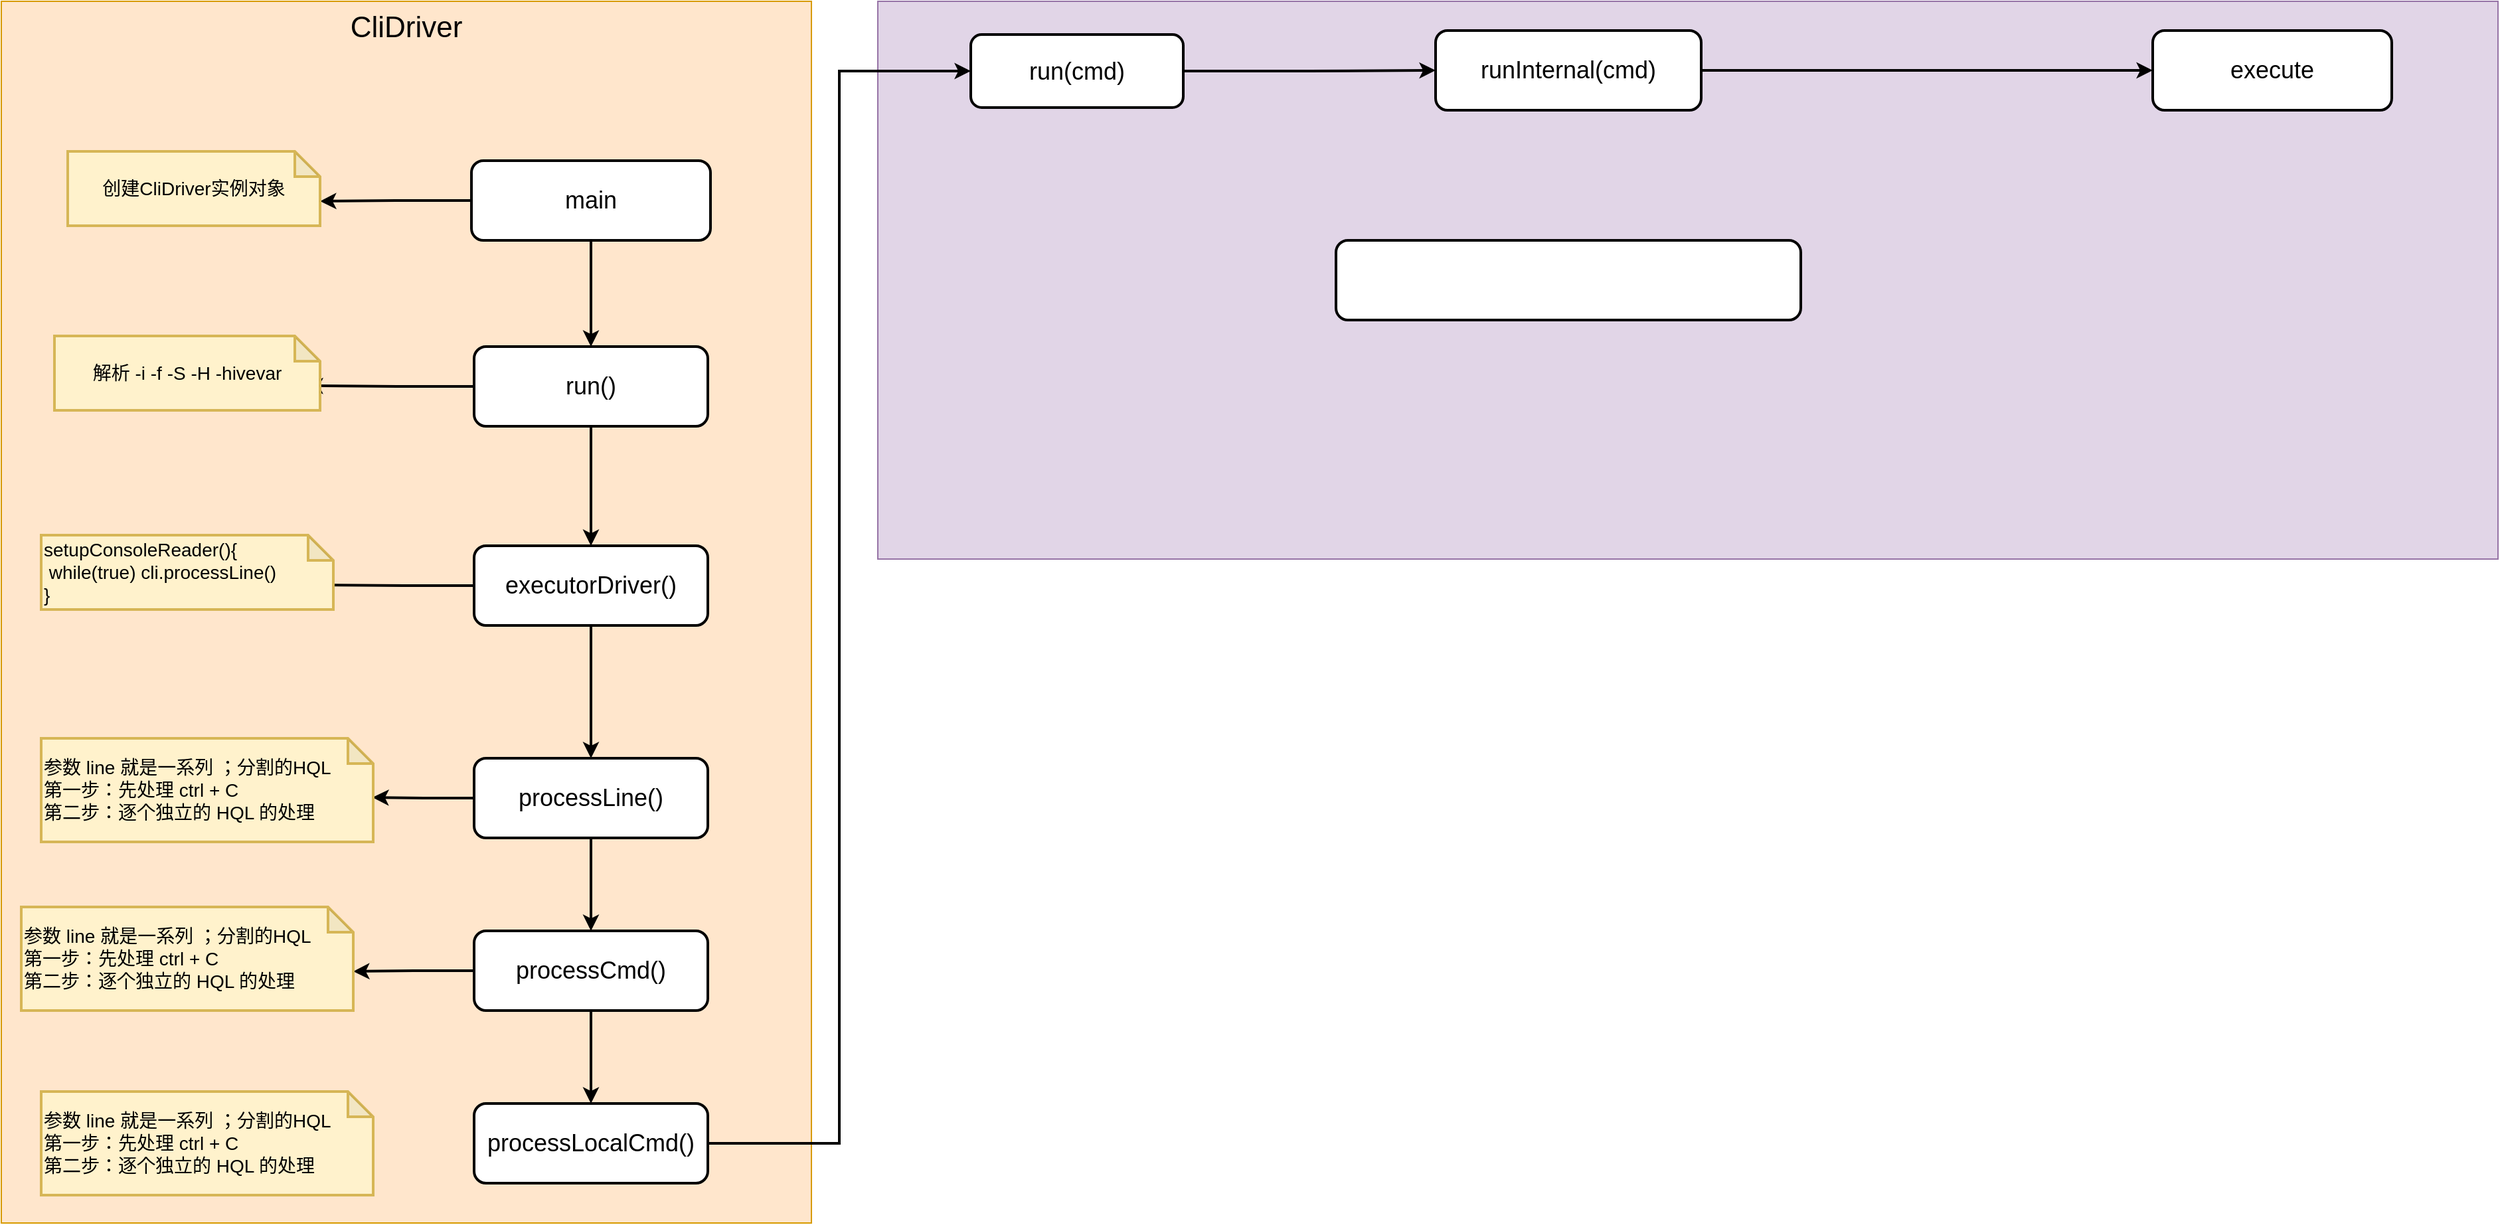 <mxfile version="16.1.0" type="github">
  <diagram id="gnd1z-vkEwB7StJ_hXZW" name="第 1 页">
    <mxGraphModel dx="1865" dy="647" grid="1" gridSize="10" guides="1" tooltips="1" connect="1" arrows="1" fold="1" page="1" pageScale="1" pageWidth="827" pageHeight="1169" math="0" shadow="0">
      <root>
        <mxCell id="0" />
        <mxCell id="1" parent="0" />
        <mxCell id="P39CHDQhXrutCx_nGXNt-1" value="CliDriver" style="rounded=0;whiteSpace=wrap;html=1;fillColor=#ffe6cc;strokeColor=#d79b00;fontSize=22;verticalAlign=top;" parent="1" vertex="1">
          <mxGeometry x="-110" y="50" width="610" height="920" as="geometry" />
        </mxCell>
        <mxCell id="P39CHDQhXrutCx_nGXNt-21" value="" style="rounded=0;whiteSpace=wrap;html=1;fontSize=14;strokeWidth=1;fillColor=#e1d5e7;strokeColor=#9673a6;" parent="1" vertex="1">
          <mxGeometry x="550" y="50" width="1220" height="420" as="geometry" />
        </mxCell>
        <mxCell id="P39CHDQhXrutCx_nGXNt-8" style="edgeStyle=orthogonalEdgeStyle;rounded=0;orthogonalLoop=1;jettySize=auto;html=1;fontSize=18;strokeWidth=2;" parent="1" source="P39CHDQhXrutCx_nGXNt-2" target="P39CHDQhXrutCx_nGXNt-3" edge="1">
          <mxGeometry relative="1" as="geometry" />
        </mxCell>
        <mxCell id="P39CHDQhXrutCx_nGXNt-14" style="edgeStyle=orthogonalEdgeStyle;rounded=0;orthogonalLoop=1;jettySize=auto;html=1;entryX=0;entryY=0;entryDx=190;entryDy=37.5;entryPerimeter=0;fontSize=14;strokeWidth=2;" parent="1" source="P39CHDQhXrutCx_nGXNt-2" target="P39CHDQhXrutCx_nGXNt-13" edge="1">
          <mxGeometry relative="1" as="geometry" />
        </mxCell>
        <mxCell id="P39CHDQhXrutCx_nGXNt-2" value="main" style="rounded=1;whiteSpace=wrap;html=1;fontSize=18;strokeWidth=2;" parent="1" vertex="1">
          <mxGeometry x="244" y="170" width="180" height="60" as="geometry" />
        </mxCell>
        <mxCell id="P39CHDQhXrutCx_nGXNt-9" style="edgeStyle=orthogonalEdgeStyle;rounded=0;orthogonalLoop=1;jettySize=auto;html=1;entryX=0.5;entryY=0;entryDx=0;entryDy=0;fontSize=18;strokeWidth=2;" parent="1" source="P39CHDQhXrutCx_nGXNt-3" target="P39CHDQhXrutCx_nGXNt-4" edge="1">
          <mxGeometry relative="1" as="geometry" />
        </mxCell>
        <mxCell id="P39CHDQhXrutCx_nGXNt-16" style="edgeStyle=orthogonalEdgeStyle;rounded=0;orthogonalLoop=1;jettySize=auto;html=1;entryX=0;entryY=0;entryDx=190;entryDy=37.5;entryPerimeter=0;fontSize=14;strokeWidth=2;" parent="1" source="P39CHDQhXrutCx_nGXNt-3" target="P39CHDQhXrutCx_nGXNt-15" edge="1">
          <mxGeometry relative="1" as="geometry" />
        </mxCell>
        <mxCell id="P39CHDQhXrutCx_nGXNt-3" value="run()" style="rounded=1;whiteSpace=wrap;html=1;fontSize=18;strokeWidth=2;" parent="1" vertex="1">
          <mxGeometry x="246" y="310" width="176" height="60" as="geometry" />
        </mxCell>
        <mxCell id="P39CHDQhXrutCx_nGXNt-10" style="edgeStyle=orthogonalEdgeStyle;rounded=0;orthogonalLoop=1;jettySize=auto;html=1;fontSize=18;strokeWidth=2;" parent="1" source="P39CHDQhXrutCx_nGXNt-4" target="P39CHDQhXrutCx_nGXNt-5" edge="1">
          <mxGeometry relative="1" as="geometry" />
        </mxCell>
        <mxCell id="P39CHDQhXrutCx_nGXNt-18" style="edgeStyle=orthogonalEdgeStyle;rounded=0;orthogonalLoop=1;jettySize=auto;html=1;entryX=0;entryY=0;entryDx=200;entryDy=37.5;entryPerimeter=0;fontSize=14;strokeWidth=2;" parent="1" source="P39CHDQhXrutCx_nGXNt-4" target="P39CHDQhXrutCx_nGXNt-17" edge="1">
          <mxGeometry relative="1" as="geometry" />
        </mxCell>
        <mxCell id="P39CHDQhXrutCx_nGXNt-4" value="executorDriver()" style="rounded=1;whiteSpace=wrap;html=1;fontSize=18;strokeWidth=2;" parent="1" vertex="1">
          <mxGeometry x="246" y="460" width="176" height="60" as="geometry" />
        </mxCell>
        <mxCell id="P39CHDQhXrutCx_nGXNt-11" style="edgeStyle=orthogonalEdgeStyle;rounded=0;orthogonalLoop=1;jettySize=auto;html=1;entryX=0.5;entryY=0;entryDx=0;entryDy=0;fontSize=18;strokeWidth=2;" parent="1" source="P39CHDQhXrutCx_nGXNt-5" target="P39CHDQhXrutCx_nGXNt-6" edge="1">
          <mxGeometry relative="1" as="geometry" />
        </mxCell>
        <mxCell id="P39CHDQhXrutCx_nGXNt-20" style="edgeStyle=orthogonalEdgeStyle;rounded=0;orthogonalLoop=1;jettySize=auto;html=1;entryX=0.998;entryY=0.571;entryDx=0;entryDy=0;entryPerimeter=0;fontSize=14;strokeWidth=2;" parent="1" source="P39CHDQhXrutCx_nGXNt-5" target="P39CHDQhXrutCx_nGXNt-19" edge="1">
          <mxGeometry relative="1" as="geometry" />
        </mxCell>
        <mxCell id="P39CHDQhXrutCx_nGXNt-5" value="processLine()" style="rounded=1;whiteSpace=wrap;html=1;fontSize=18;strokeWidth=2;glass=0;sketch=0;shadow=0;" parent="1" vertex="1">
          <mxGeometry x="246" y="620" width="176" height="60" as="geometry" />
        </mxCell>
        <mxCell id="P39CHDQhXrutCx_nGXNt-12" style="edgeStyle=orthogonalEdgeStyle;rounded=0;orthogonalLoop=1;jettySize=auto;html=1;entryX=0.5;entryY=0;entryDx=0;entryDy=0;fontSize=18;strokeWidth=2;" parent="1" source="P39CHDQhXrutCx_nGXNt-6" target="P39CHDQhXrutCx_nGXNt-7" edge="1">
          <mxGeometry relative="1" as="geometry" />
        </mxCell>
        <mxCell id="0pLt6y3sZXBGyR60b49a-4" style="edgeStyle=orthogonalEdgeStyle;rounded=0;orthogonalLoop=1;jettySize=auto;html=1;entryX=0;entryY=0;entryDx=250;entryDy=48.5;entryPerimeter=0;strokeWidth=2;" edge="1" parent="1" source="P39CHDQhXrutCx_nGXNt-6" target="0pLt6y3sZXBGyR60b49a-2">
          <mxGeometry relative="1" as="geometry" />
        </mxCell>
        <mxCell id="P39CHDQhXrutCx_nGXNt-6" value="processCmd()" style="rounded=1;whiteSpace=wrap;html=1;fontSize=18;strokeWidth=2;" parent="1" vertex="1">
          <mxGeometry x="246" y="750" width="176" height="60" as="geometry" />
        </mxCell>
        <mxCell id="0pLt6y3sZXBGyR60b49a-1" style="edgeStyle=orthogonalEdgeStyle;rounded=0;orthogonalLoop=1;jettySize=auto;html=1;entryX=0;entryY=0.5;entryDx=0;entryDy=0;strokeWidth=2;" edge="1" parent="1" source="P39CHDQhXrutCx_nGXNt-7" target="P39CHDQhXrutCx_nGXNt-22">
          <mxGeometry relative="1" as="geometry" />
        </mxCell>
        <mxCell id="P39CHDQhXrutCx_nGXNt-7" value="processLocalCmd()" style="rounded=1;whiteSpace=wrap;html=1;fontSize=18;strokeWidth=2;" parent="1" vertex="1">
          <mxGeometry x="246" y="880" width="176" height="60" as="geometry" />
        </mxCell>
        <mxCell id="P39CHDQhXrutCx_nGXNt-13" value="创建CliDriver实例对象" style="shape=note;whiteSpace=wrap;html=1;backgroundOutline=1;darkOpacity=0.05;fontSize=14;strokeWidth=2;fillColor=#fff2cc;strokeColor=#d6b656;size=19;" parent="1" vertex="1">
          <mxGeometry x="-60" y="163" width="190" height="56" as="geometry" />
        </mxCell>
        <mxCell id="P39CHDQhXrutCx_nGXNt-15" value="解析 -i -f -S -H -hivevar" style="shape=note;whiteSpace=wrap;html=1;backgroundOutline=1;darkOpacity=0.05;fontSize=14;strokeWidth=2;fillColor=#fff2cc;strokeColor=#d6b656;size=19;" parent="1" vertex="1">
          <mxGeometry x="-70" y="302" width="200" height="56" as="geometry" />
        </mxCell>
        <mxCell id="P39CHDQhXrutCx_nGXNt-17" value="setupConsoleReader(){&lt;br&gt;&lt;span style=&quot;white-space: pre&quot;&gt; &lt;/span&gt;while(true) cli.processLine()&lt;br&gt;}" style="shape=note;whiteSpace=wrap;html=1;backgroundOutline=1;darkOpacity=0.05;fontSize=14;strokeWidth=2;fillColor=#fff2cc;strokeColor=#d6b656;size=19;align=left;" parent="1" vertex="1">
          <mxGeometry x="-80" y="452" width="220" height="56" as="geometry" />
        </mxCell>
        <mxCell id="P39CHDQhXrutCx_nGXNt-19" value="参数 line 就是一系列 ；分割的HQL&lt;br&gt;第一步：先处理 ctrl + C&lt;br&gt;第二步：逐个独立的 HQL 的处理" style="shape=note;whiteSpace=wrap;html=1;backgroundOutline=1;darkOpacity=0.05;fontSize=14;strokeWidth=2;fillColor=#fff2cc;strokeColor=#d6b656;size=19;align=left;" parent="1" vertex="1">
          <mxGeometry x="-80" y="605" width="250" height="78" as="geometry" />
        </mxCell>
        <mxCell id="P39CHDQhXrutCx_nGXNt-25" style="edgeStyle=orthogonalEdgeStyle;rounded=0;orthogonalLoop=1;jettySize=auto;html=1;entryX=0;entryY=0.5;entryDx=0;entryDy=0;fontSize=18;strokeWidth=2;" parent="1" source="P39CHDQhXrutCx_nGXNt-22" target="P39CHDQhXrutCx_nGXNt-24" edge="1">
          <mxGeometry relative="1" as="geometry" />
        </mxCell>
        <mxCell id="P39CHDQhXrutCx_nGXNt-22" value="run(cmd)" style="rounded=1;whiteSpace=wrap;html=1;fontSize=18;strokeWidth=2;" parent="1" vertex="1">
          <mxGeometry x="620" y="75" width="160" height="55" as="geometry" />
        </mxCell>
        <mxCell id="P39CHDQhXrutCx_nGXNt-27" style="edgeStyle=orthogonalEdgeStyle;rounded=0;orthogonalLoop=1;jettySize=auto;html=1;entryX=0;entryY=0.5;entryDx=0;entryDy=0;fontSize=18;strokeWidth=2;" parent="1" source="P39CHDQhXrutCx_nGXNt-24" target="P39CHDQhXrutCx_nGXNt-26" edge="1">
          <mxGeometry relative="1" as="geometry" />
        </mxCell>
        <mxCell id="P39CHDQhXrutCx_nGXNt-24" value="runInternal(cmd)" style="rounded=1;whiteSpace=wrap;html=1;fontSize=18;strokeWidth=2;" parent="1" vertex="1">
          <mxGeometry x="970" y="72" width="200" height="60" as="geometry" />
        </mxCell>
        <mxCell id="P39CHDQhXrutCx_nGXNt-26" value="execute" style="rounded=1;whiteSpace=wrap;html=1;fontSize=18;strokeWidth=2;" parent="1" vertex="1">
          <mxGeometry x="1510" y="72" width="180" height="60" as="geometry" />
        </mxCell>
        <mxCell id="P39CHDQhXrutCx_nGXNt-28" value="" style="rounded=1;whiteSpace=wrap;html=1;fontSize=18;strokeWidth=2;" parent="1" vertex="1">
          <mxGeometry x="895" y="230" width="350" height="60" as="geometry" />
        </mxCell>
        <mxCell id="0pLt6y3sZXBGyR60b49a-2" value="参数 line 就是一系列 ；分割的HQL&lt;br&gt;第一步：先处理 ctrl + C&lt;br&gt;第二步：逐个独立的 HQL 的处理" style="shape=note;whiteSpace=wrap;html=1;backgroundOutline=1;darkOpacity=0.05;fontSize=14;strokeWidth=2;fillColor=#fff2cc;strokeColor=#d6b656;size=19;align=left;" vertex="1" parent="1">
          <mxGeometry x="-95" y="732" width="250" height="78" as="geometry" />
        </mxCell>
        <mxCell id="0pLt6y3sZXBGyR60b49a-3" value="参数 line 就是一系列 ；分割的HQL&lt;br&gt;第一步：先处理 ctrl + C&lt;br&gt;第二步：逐个独立的 HQL 的处理" style="shape=note;whiteSpace=wrap;html=1;backgroundOutline=1;darkOpacity=0.05;fontSize=14;strokeWidth=2;fillColor=#fff2cc;strokeColor=#d6b656;size=19;align=left;" vertex="1" parent="1">
          <mxGeometry x="-80" y="871" width="250" height="78" as="geometry" />
        </mxCell>
      </root>
    </mxGraphModel>
  </diagram>
</mxfile>
